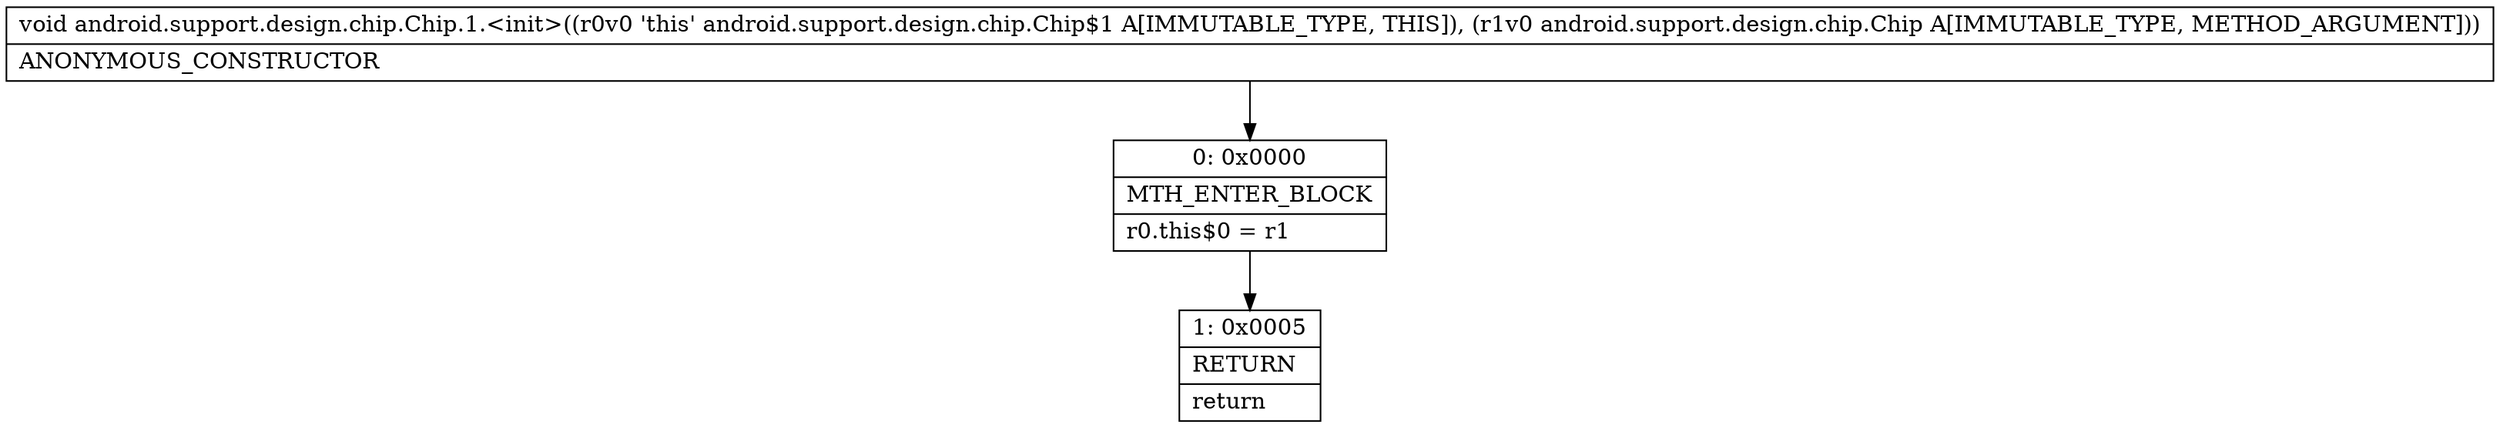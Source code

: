 digraph "CFG forandroid.support.design.chip.Chip.1.\<init\>(Landroid\/support\/design\/chip\/Chip;)V" {
Node_0 [shape=record,label="{0\:\ 0x0000|MTH_ENTER_BLOCK\l|r0.this$0 = r1\l}"];
Node_1 [shape=record,label="{1\:\ 0x0005|RETURN\l|return\l}"];
MethodNode[shape=record,label="{void android.support.design.chip.Chip.1.\<init\>((r0v0 'this' android.support.design.chip.Chip$1 A[IMMUTABLE_TYPE, THIS]), (r1v0 android.support.design.chip.Chip A[IMMUTABLE_TYPE, METHOD_ARGUMENT]))  | ANONYMOUS_CONSTRUCTOR\l}"];
MethodNode -> Node_0;
Node_0 -> Node_1;
}

